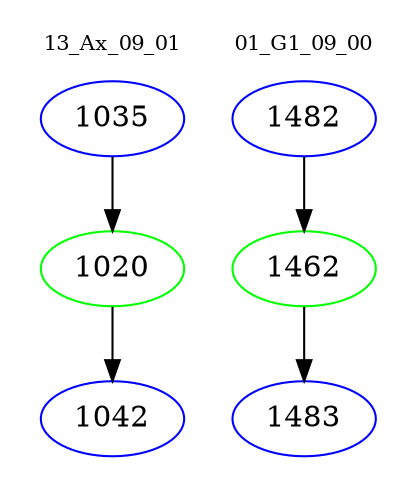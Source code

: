 digraph{
subgraph cluster_0 {
color = white
label = "13_Ax_09_01";
fontsize=10;
T0_1035 [label="1035", color="blue"]
T0_1035 -> T0_1020 [color="black"]
T0_1020 [label="1020", color="green"]
T0_1020 -> T0_1042 [color="black"]
T0_1042 [label="1042", color="blue"]
}
subgraph cluster_1 {
color = white
label = "01_G1_09_00";
fontsize=10;
T1_1482 [label="1482", color="blue"]
T1_1482 -> T1_1462 [color="black"]
T1_1462 [label="1462", color="green"]
T1_1462 -> T1_1483 [color="black"]
T1_1483 [label="1483", color="blue"]
}
}
